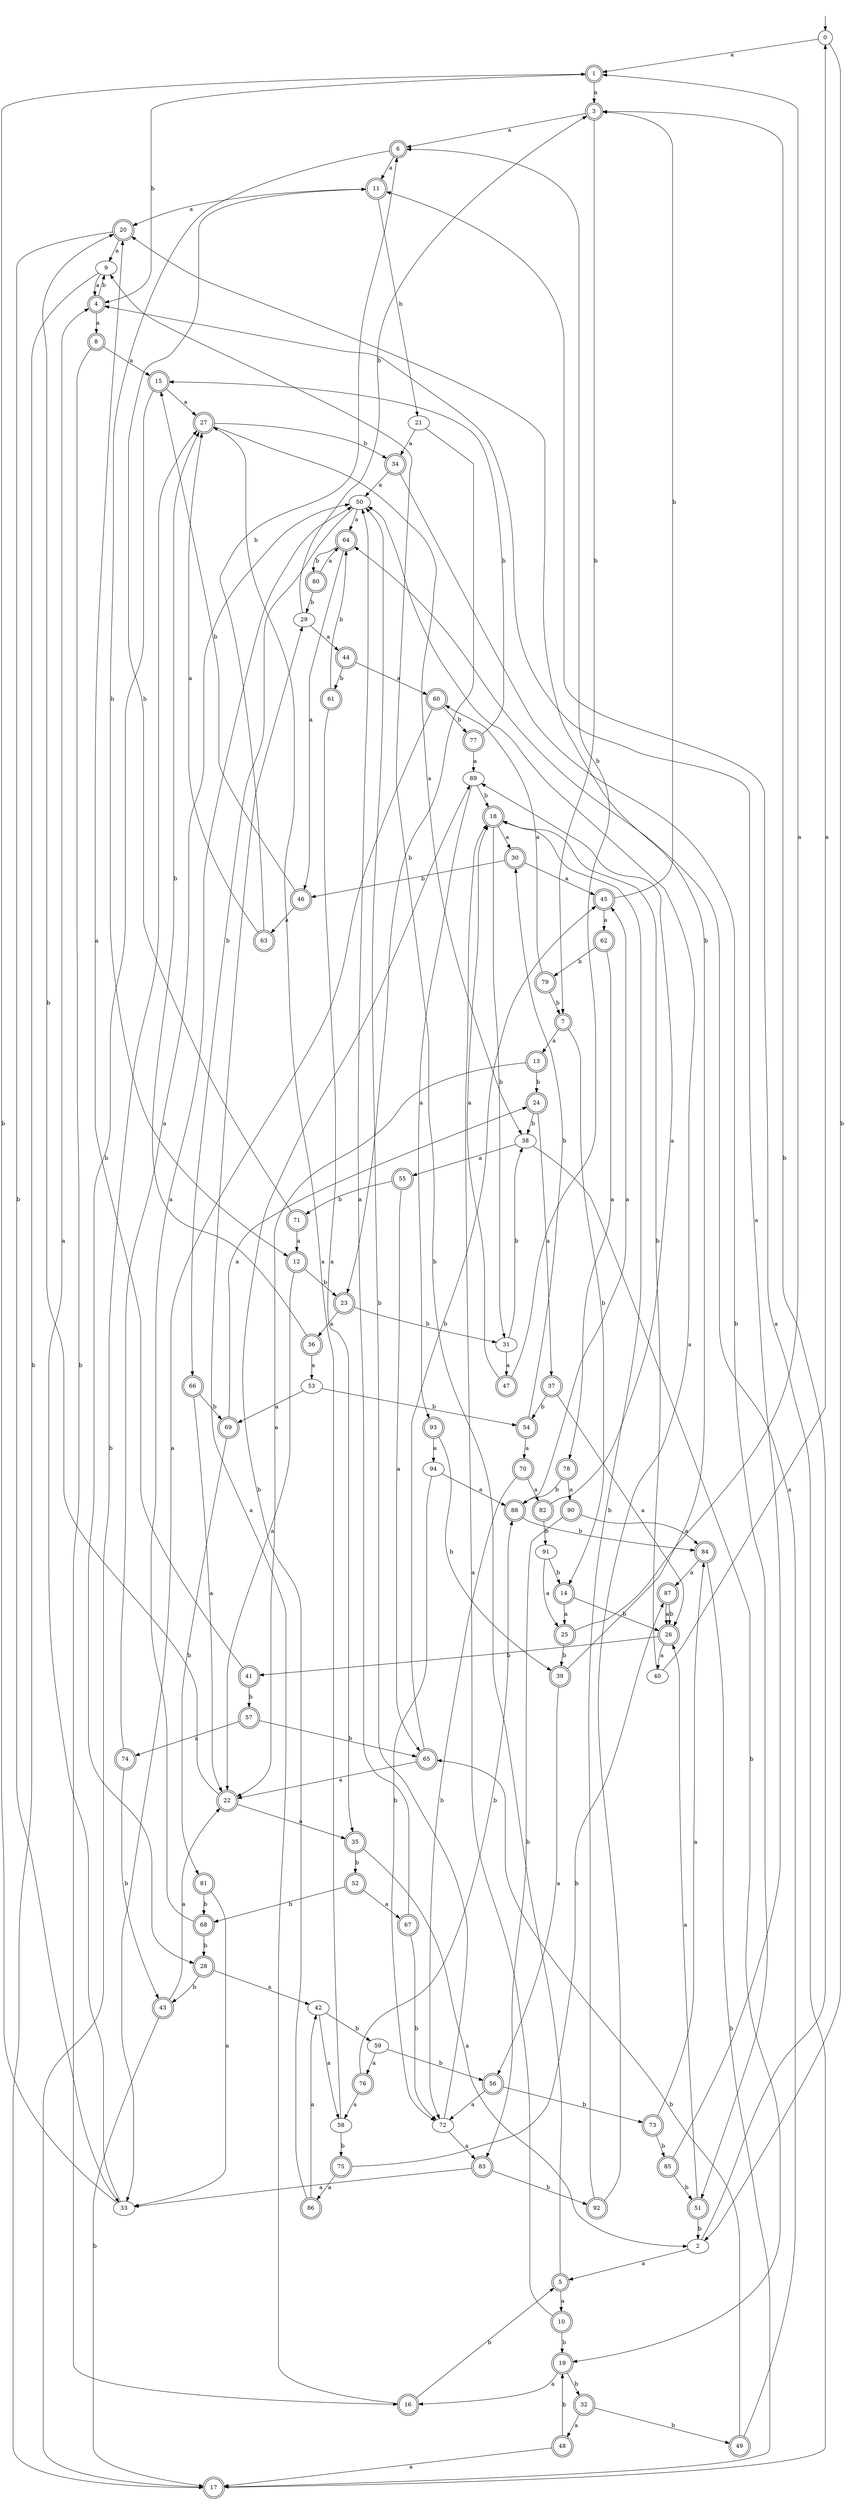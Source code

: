 digraph RandomDFA {
  __start0 [label="", shape=none];
  __start0 -> 0 [label=""];
  0 [shape=circle]
  0 -> 1 [label="a"]
  0 -> 2 [label="b"]
  1 [shape=doublecircle]
  1 -> 3 [label="a"]
  1 -> 4 [label="b"]
  2
  2 -> 5 [label="a"]
  2 -> 3 [label="b"]
  3 [shape=doublecircle]
  3 -> 6 [label="a"]
  3 -> 7 [label="b"]
  4 [shape=doublecircle]
  4 -> 8 [label="a"]
  4 -> 9 [label="b"]
  5 [shape=doublecircle]
  5 -> 10 [label="a"]
  5 -> 9 [label="b"]
  6 [shape=doublecircle]
  6 -> 11 [label="a"]
  6 -> 12 [label="b"]
  7 [shape=doublecircle]
  7 -> 13 [label="a"]
  7 -> 14 [label="b"]
  8 [shape=doublecircle]
  8 -> 15 [label="a"]
  8 -> 16 [label="b"]
  9
  9 -> 4 [label="a"]
  9 -> 17 [label="b"]
  10 [shape=doublecircle]
  10 -> 18 [label="a"]
  10 -> 19 [label="b"]
  11 [shape=doublecircle]
  11 -> 20 [label="a"]
  11 -> 21 [label="b"]
  12 [shape=doublecircle]
  12 -> 22 [label="a"]
  12 -> 23 [label="b"]
  13 [shape=doublecircle]
  13 -> 22 [label="a"]
  13 -> 24 [label="b"]
  14 [shape=doublecircle]
  14 -> 25 [label="a"]
  14 -> 26 [label="b"]
  15 [shape=doublecircle]
  15 -> 27 [label="a"]
  15 -> 28 [label="b"]
  16 [shape=doublecircle]
  16 -> 29 [label="a"]
  16 -> 5 [label="b"]
  17 [shape=doublecircle]
  17 -> 11 [label="a"]
  17 -> 27 [label="b"]
  18 [shape=doublecircle]
  18 -> 30 [label="a"]
  18 -> 31 [label="b"]
  19 [shape=doublecircle]
  19 -> 16 [label="a"]
  19 -> 32 [label="b"]
  20 [shape=doublecircle]
  20 -> 9 [label="a"]
  20 -> 33 [label="b"]
  21
  21 -> 34 [label="a"]
  21 -> 23 [label="b"]
  22 [shape=doublecircle]
  22 -> 35 [label="a"]
  22 -> 20 [label="b"]
  23 [shape=doublecircle]
  23 -> 36 [label="a"]
  23 -> 31 [label="b"]
  24 [shape=doublecircle]
  24 -> 37 [label="a"]
  24 -> 38 [label="b"]
  25 [shape=doublecircle]
  25 -> 1 [label="a"]
  25 -> 39 [label="b"]
  26 [shape=doublecircle]
  26 -> 40 [label="a"]
  26 -> 41 [label="b"]
  27 [shape=doublecircle]
  27 -> 38 [label="a"]
  27 -> 34 [label="b"]
  28 [shape=doublecircle]
  28 -> 42 [label="a"]
  28 -> 43 [label="b"]
  29
  29 -> 44 [label="a"]
  29 -> 3 [label="b"]
  30 [shape=doublecircle]
  30 -> 45 [label="a"]
  30 -> 46 [label="b"]
  31
  31 -> 47 [label="a"]
  31 -> 38 [label="b"]
  32 [shape=doublecircle]
  32 -> 48 [label="a"]
  32 -> 49 [label="b"]
  33
  33 -> 4 [label="a"]
  33 -> 1 [label="b"]
  34 [shape=doublecircle]
  34 -> 50 [label="a"]
  34 -> 51 [label="b"]
  35 [shape=doublecircle]
  35 -> 2 [label="a"]
  35 -> 52 [label="b"]
  36 [shape=doublecircle]
  36 -> 53 [label="a"]
  36 -> 27 [label="b"]
  37 [shape=doublecircle]
  37 -> 26 [label="a"]
  37 -> 54 [label="b"]
  38
  38 -> 55 [label="a"]
  38 -> 19 [label="b"]
  39 [shape=doublecircle]
  39 -> 56 [label="a"]
  39 -> 20 [label="b"]
  40
  40 -> 0 [label="a"]
  40 -> 18 [label="b"]
  41 [shape=doublecircle]
  41 -> 20 [label="a"]
  41 -> 57 [label="b"]
  42
  42 -> 58 [label="a"]
  42 -> 59 [label="b"]
  43 [shape=doublecircle]
  43 -> 22 [label="a"]
  43 -> 17 [label="b"]
  44 [shape=doublecircle]
  44 -> 60 [label="a"]
  44 -> 61 [label="b"]
  45 [shape=doublecircle]
  45 -> 62 [label="a"]
  45 -> 3 [label="b"]
  46 [shape=doublecircle]
  46 -> 63 [label="a"]
  46 -> 15 [label="b"]
  47 [shape=doublecircle]
  47 -> 18 [label="a"]
  47 -> 6 [label="b"]
  48 [shape=doublecircle]
  48 -> 17 [label="a"]
  48 -> 19 [label="b"]
  49 [shape=doublecircle]
  49 -> 64 [label="a"]
  49 -> 65 [label="b"]
  50
  50 -> 64 [label="a"]
  50 -> 66 [label="b"]
  51 [shape=doublecircle]
  51 -> 26 [label="a"]
  51 -> 2 [label="b"]
  52 [shape=doublecircle]
  52 -> 67 [label="a"]
  52 -> 68 [label="b"]
  53
  53 -> 69 [label="a"]
  53 -> 54 [label="b"]
  54 [shape=doublecircle]
  54 -> 70 [label="a"]
  54 -> 30 [label="b"]
  55 [shape=doublecircle]
  55 -> 65 [label="a"]
  55 -> 71 [label="b"]
  56 [shape=doublecircle]
  56 -> 72 [label="a"]
  56 -> 73 [label="b"]
  57 [shape=doublecircle]
  57 -> 74 [label="a"]
  57 -> 65 [label="b"]
  58
  58 -> 27 [label="a"]
  58 -> 75 [label="b"]
  59
  59 -> 76 [label="a"]
  59 -> 56 [label="b"]
  60 [shape=doublecircle]
  60 -> 33 [label="a"]
  60 -> 77 [label="b"]
  61 [shape=doublecircle]
  61 -> 35 [label="a"]
  61 -> 64 [label="b"]
  62 [shape=doublecircle]
  62 -> 78 [label="a"]
  62 -> 79 [label="b"]
  63 [shape=doublecircle]
  63 -> 27 [label="a"]
  63 -> 6 [label="b"]
  64 [shape=doublecircle]
  64 -> 46 [label="a"]
  64 -> 80 [label="b"]
  65 [shape=doublecircle]
  65 -> 22 [label="a"]
  65 -> 45 [label="b"]
  66 [shape=doublecircle]
  66 -> 22 [label="a"]
  66 -> 69 [label="b"]
  67 [shape=doublecircle]
  67 -> 50 [label="a"]
  67 -> 72 [label="b"]
  68 [shape=doublecircle]
  68 -> 50 [label="a"]
  68 -> 28 [label="b"]
  69 [shape=doublecircle]
  69 -> 24 [label="a"]
  69 -> 81 [label="b"]
  70 [shape=doublecircle]
  70 -> 82 [label="a"]
  70 -> 72 [label="b"]
  71 [shape=doublecircle]
  71 -> 12 [label="a"]
  71 -> 11 [label="b"]
  72
  72 -> 83 [label="a"]
  72 -> 50 [label="b"]
  73 [shape=doublecircle]
  73 -> 84 [label="a"]
  73 -> 85 [label="b"]
  74 [shape=doublecircle]
  74 -> 50 [label="a"]
  74 -> 43 [label="b"]
  75 [shape=doublecircle]
  75 -> 86 [label="a"]
  75 -> 87 [label="b"]
  76 [shape=doublecircle]
  76 -> 58 [label="a"]
  76 -> 88 [label="b"]
  77 [shape=doublecircle]
  77 -> 89 [label="a"]
  77 -> 15 [label="b"]
  78 [shape=doublecircle]
  78 -> 90 [label="a"]
  78 -> 88 [label="b"]
  79 [shape=doublecircle]
  79 -> 60 [label="a"]
  79 -> 7 [label="b"]
  80 [shape=doublecircle]
  80 -> 64 [label="a"]
  80 -> 29 [label="b"]
  81 [shape=doublecircle]
  81 -> 33 [label="a"]
  81 -> 68 [label="b"]
  82 [shape=doublecircle]
  82 -> 89 [label="a"]
  82 -> 91 [label="b"]
  83 [shape=doublecircle]
  83 -> 33 [label="a"]
  83 -> 92 [label="b"]
  84 [shape=doublecircle]
  84 -> 87 [label="a"]
  84 -> 17 [label="b"]
  85 [shape=doublecircle]
  85 -> 4 [label="a"]
  85 -> 51 [label="b"]
  86 [shape=doublecircle]
  86 -> 42 [label="a"]
  86 -> 89 [label="b"]
  87 [shape=doublecircle]
  87 -> 26 [label="a"]
  87 -> 26 [label="b"]
  88 [shape=doublecircle]
  88 -> 45 [label="a"]
  88 -> 84 [label="b"]
  89
  89 -> 93 [label="a"]
  89 -> 18 [label="b"]
  90 [shape=doublecircle]
  90 -> 84 [label="a"]
  90 -> 83 [label="b"]
  91
  91 -> 25 [label="a"]
  91 -> 14 [label="b"]
  92 [shape=doublecircle]
  92 -> 50 [label="a"]
  92 -> 18 [label="b"]
  93 [shape=doublecircle]
  93 -> 94 [label="a"]
  93 -> 39 [label="b"]
  94
  94 -> 88 [label="a"]
  94 -> 72 [label="b"]
}
